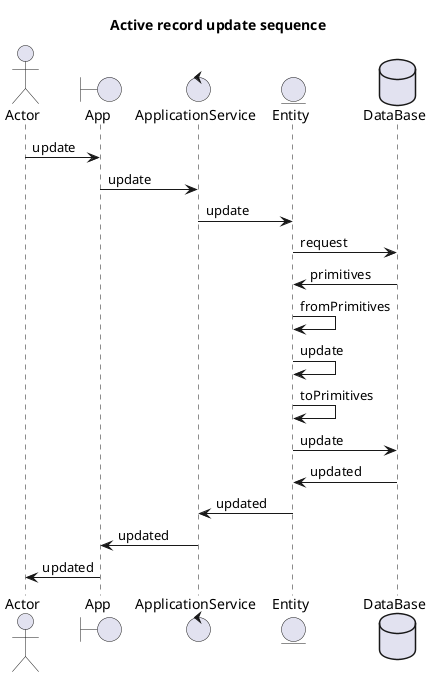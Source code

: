 @startuml Active record update sequence
title Active record update sequence
actor Actor
boundary App
control ApplicationService
entity Entity
database DataBase

Actor -> App : update
App -> ApplicationService : update
ApplicationService -> Entity :update
Entity -> DataBase : request
DataBase -> Entity : primitives
Entity -> Entity : fromPrimitives
Entity -> Entity : update
Entity -> Entity : toPrimitives
Entity -> DataBase : update
DataBase -> Entity : updated
Entity -> ApplicationService : updated
ApplicationService -> App : updated
App -> Actor : updated
@enduml

@startuml Active record get sequence
title Active record get sequence
actor Actor
boundary App
control ApplicationService
entity Entity
database DataBase

Actor -> App : get
App -> ApplicationService : get
ApplicationService -> Entity :get
Entity -> DataBase : request
DataBase -> Entity : primitives
Entity -> Entity : fromPrimitives
Entity -> Entity : update
Entity -> Entity : toPrimitives
Entity -> DataBase : update
DataBase -> Entity : updated
Entity -> ApplicationService : updated
ApplicationService -> App : updated
App -> Actor : updated
@enduml
